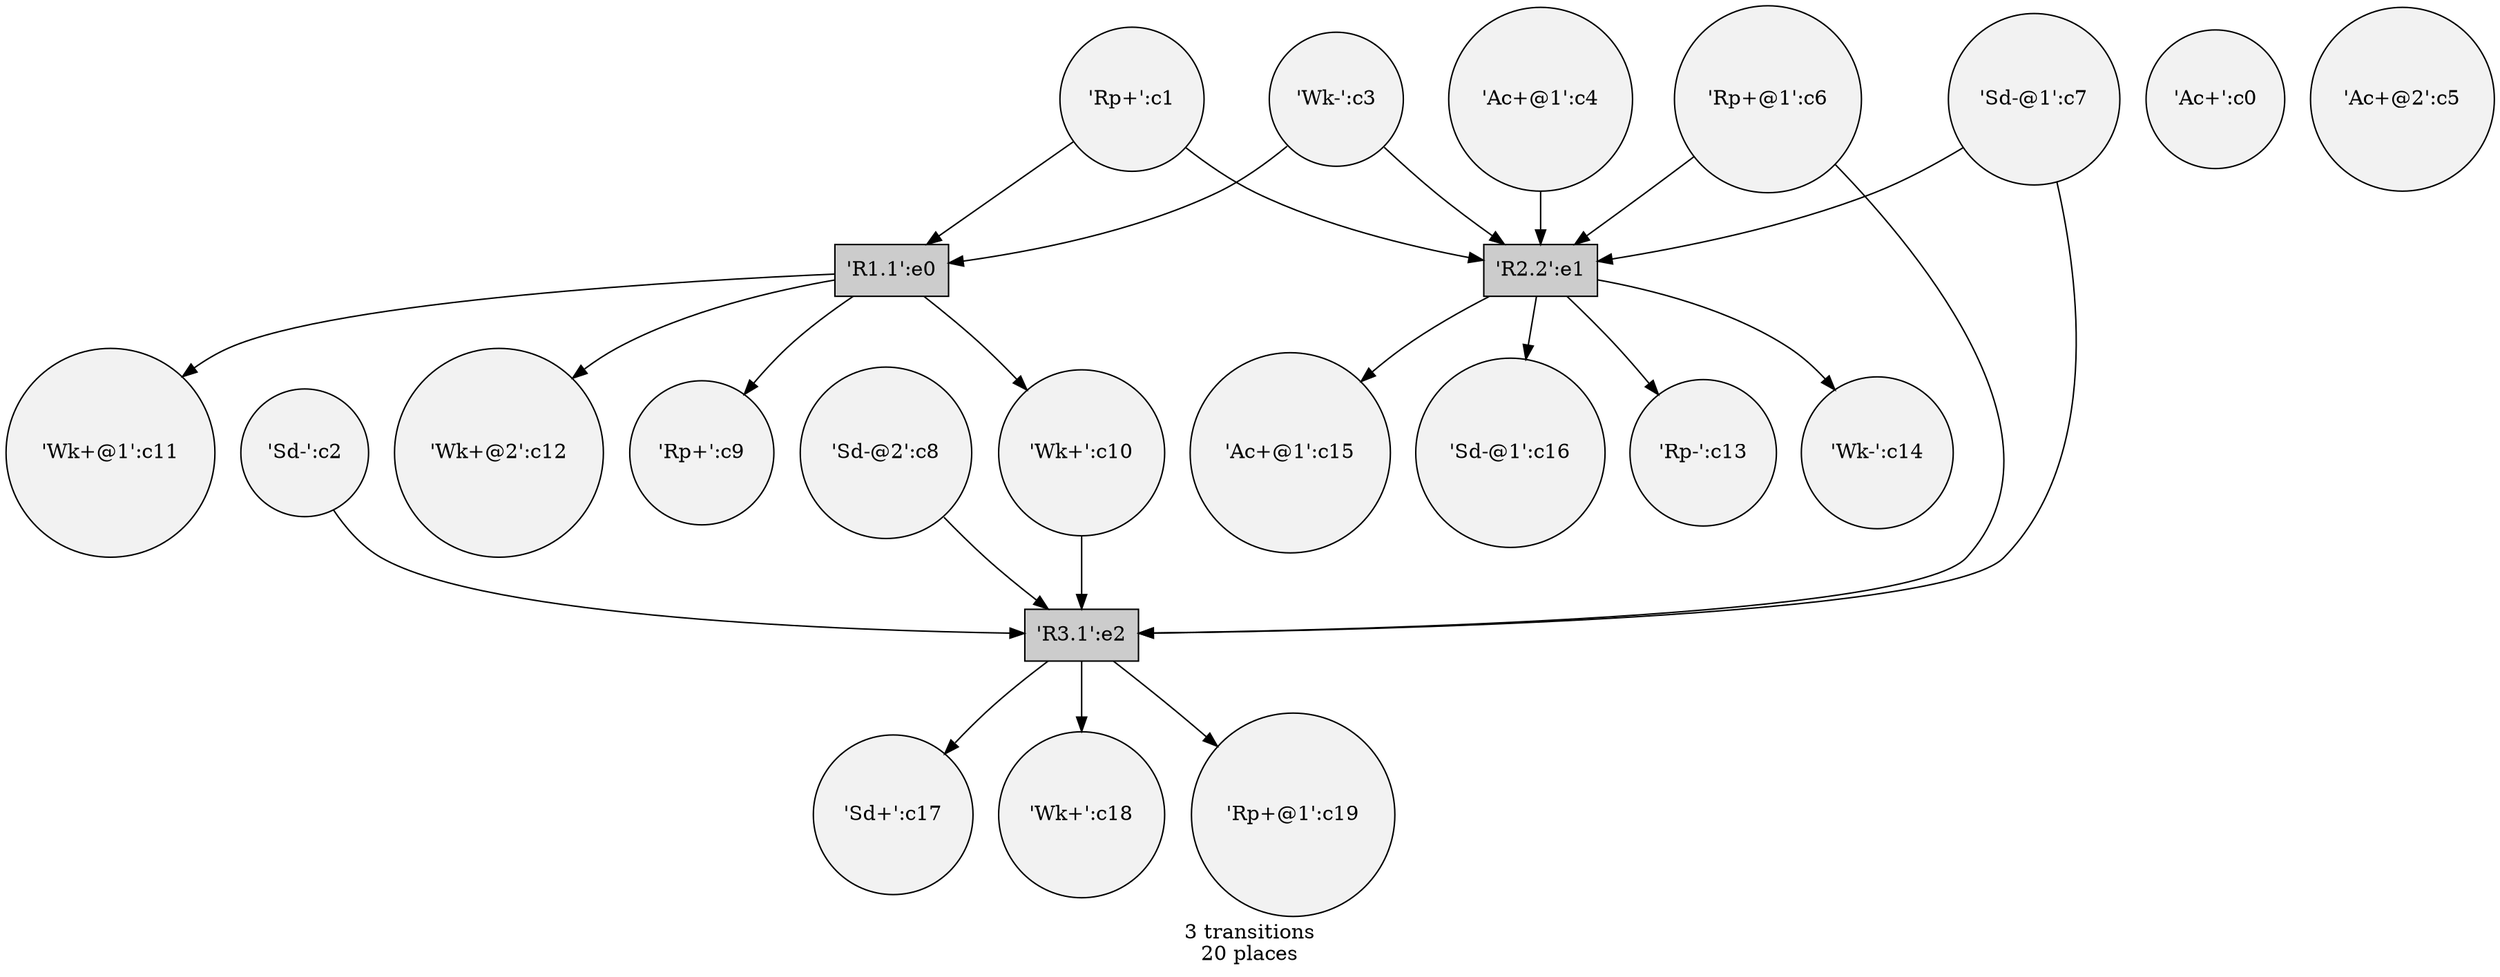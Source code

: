 digraph {
	/* transitions */
	node	[shape=box style=filled fillcolor=gray80];
	t139737577088864 [label="'R1.1':e0"];
	t139737576876352 [label="'R2.2':e1"];
	t139737576874336 [label="'R3.1':e2"];

	/* places, flow and context relations */
	node	[shape=circle fillcolor=gray95];
	p139737576613152 [label="'Ac+':c0"];

	p139737576613008 [label="'Rp+':c1"];
	p139737576613008 -> t139737576876352;
	p139737576613008 -> t139737577088864;

	p139737576615024 [label="'Sd-':c2"];
	p139737576615024 -> t139737576874336;

	p139737576612672 [label="'Wk-':c3"];
	p139737576612672 -> t139737576876352;
	p139737576612672 -> t139737577088864;

	p139737576613824 [label="'Ac+@1':c4"];
	p139737576613824 -> t139737576876352;

	p139737576615552 [label="'Ac+@2':c5"];

	p139737576612480 [label="'Rp+@1':c6"];
	p139737576612480 -> t139737576876352;
	p139737576612480 -> t139737576874336;

	p139737576614064 [label="'Sd-@1':c7"];
	p139737576614064 -> t139737576876352;
	p139737576614064 -> t139737576874336;

	p139737576615264 [label="'Sd-@2':c8"];
	p139737576615264 -> t139737576874336;

	p139737576612864 [label="'Rp+':c9"];
	t139737577088864 -> p139737576612864;

	p139737576614448 [label="'Wk+':c10"];
	t139737577088864 -> p139737576614448;
	p139737576614448 -> t139737576874336;

	p139737576613344 [label="'Wk+@1':c11"];
	t139737577088864 -> p139737576613344;

	p139737576615408 [label="'Wk+@2':c12"];
	t139737577088864 -> p139737576615408;

	p139737576613920 [label="'Rp-':c13"];
	t139737576876352 -> p139737576613920;

	p139737576612000 [label="'Wk-':c14"];
	t139737576876352 -> p139737576612000;

	p139737576612336 [label="'Ac+@1':c15"];
	t139737576876352 -> p139737576612336;

	p139737577007904 [label="'Sd-@1':c16"];
	t139737576876352 -> p139737577007904;

	p139737577008672 [label="'Sd+':c17"];
	t139737576874336 -> p139737577008672;

	p139737577008816 [label="'Wk+':c18"];
	t139737576874336 -> p139737577008816;

	p139737577007856 [label="'Rp+@1':c19"];
	t139737576874336 -> p139737577007856;

	graph [label="3 transitions\n20 places"];
}
